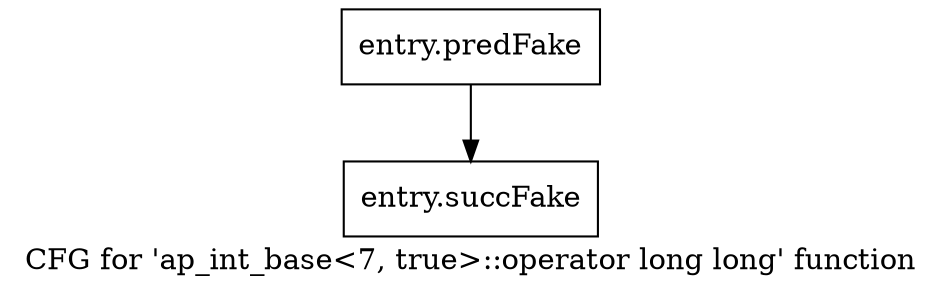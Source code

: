 digraph "CFG for 'ap_int_base\<7, true\>::operator long long' function" {
	label="CFG for 'ap_int_base\<7, true\>::operator long long' function";

	Node0x5862a10 [shape=record,filename="",linenumber="",label="{entry.predFake}"];
	Node0x5862a10 -> Node0x5ab3e90[ callList="" memoryops="" filename="/home/omerfaruk/tools/Xilinx/Vitis_HLS/2023.2/include/etc/ap_int_base.h" execusionnum="0"];
	Node0x5ab3e90 [shape=record,filename="/home/omerfaruk/tools/Xilinx/Vitis_HLS/2023.2/include/etc/ap_int_base.h",linenumber="537",label="{entry.succFake}"];
}
